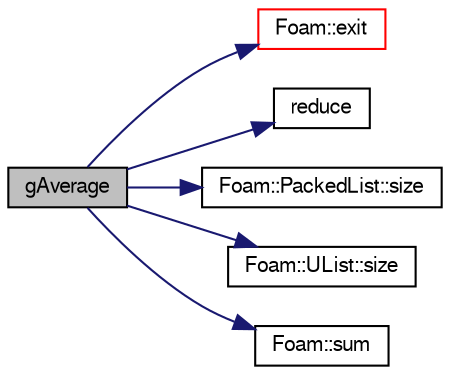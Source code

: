 digraph "gAverage"
{
  bgcolor="transparent";
  edge [fontname="FreeSans",fontsize="10",labelfontname="FreeSans",labelfontsize="10"];
  node [fontname="FreeSans",fontsize="10",shape=record];
  rankdir="LR";
  Node1 [label="gAverage",height=0.2,width=0.4,color="black", fillcolor="grey75", style="filled" fontcolor="black"];
  Node1 -> Node2 [color="midnightblue",fontsize="10",style="solid",fontname="FreeSans"];
  Node2 [label="Foam::exit",height=0.2,width=0.4,color="red",URL="$a10237.html#a06ca7250d8e89caf05243ec094843642"];
  Node1 -> Node3 [color="midnightblue",fontsize="10",style="solid",fontname="FreeSans"];
  Node3 [label="reduce",height=0.2,width=0.4,color="black",URL="$a03307.html#a7e75e85c10d868cb08e09130f3121152"];
  Node1 -> Node4 [color="midnightblue",fontsize="10",style="solid",fontname="FreeSans"];
  Node4 [label="Foam::PackedList::size",height=0.2,width=0.4,color="black",URL="$a01707.html#a723361dc2020160f5492e8fe2d09fa44",tooltip="Number of entries. "];
  Node1 -> Node5 [color="midnightblue",fontsize="10",style="solid",fontname="FreeSans"];
  Node5 [label="Foam::UList::size",height=0.2,width=0.4,color="black",URL="$a02659.html#a723361dc2020160f5492e8fe2d09fa44",tooltip="Return the number of elements in the UList. "];
  Node1 -> Node6 [color="midnightblue",fontsize="10",style="solid",fontname="FreeSans"];
  Node6 [label="Foam::sum",height=0.2,width=0.4,color="black",URL="$a10237.html#a3d8733143aad0e03b300186ab4bef137"];
}
